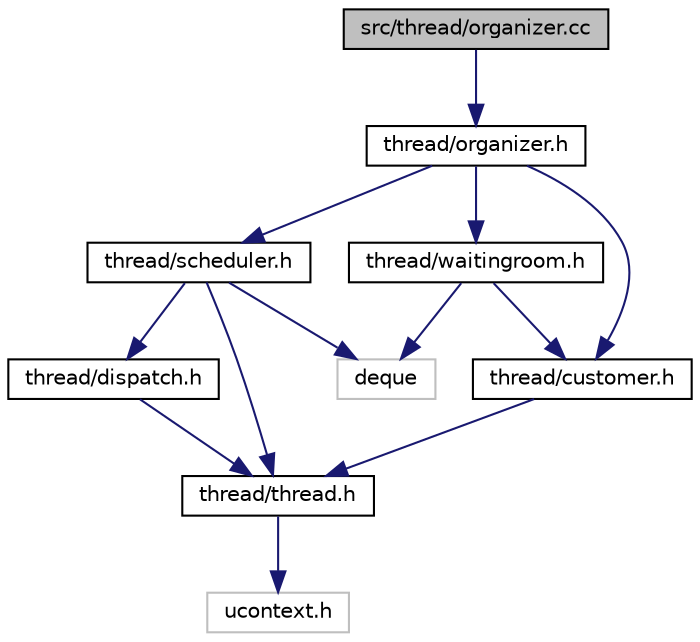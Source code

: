 digraph G
{
  bgcolor="transparent";
  edge [fontname="Helvetica",fontsize="10",labelfontname="Helvetica",labelfontsize="10"];
  node [fontname="Helvetica",fontsize="10",shape=record];
  Node1 [label="src/thread/organizer.cc",height=0.2,width=0.4,color="black", fillcolor="grey75", style="filled" fontcolor="black"];
  Node1 -> Node2 [color="midnightblue",fontsize="10",style="solid",fontname="Helvetica"];
  Node2 [label="thread/organizer.h",height=0.2,width=0.4,color="black",URL="$organizer_8h.html"];
  Node2 -> Node3 [color="midnightblue",fontsize="10",style="solid",fontname="Helvetica"];
  Node3 [label="thread/scheduler.h",height=0.2,width=0.4,color="black",URL="$thread_2scheduler_8h.html"];
  Node3 -> Node4 [color="midnightblue",fontsize="10",style="solid",fontname="Helvetica"];
  Node4 [label="thread/dispatch.h",height=0.2,width=0.4,color="black",URL="$dispatch_8h.html"];
  Node4 -> Node5 [color="midnightblue",fontsize="10",style="solid",fontname="Helvetica"];
  Node5 [label="thread/thread.h",height=0.2,width=0.4,color="black",URL="$thread_8h.html"];
  Node5 -> Node6 [color="midnightblue",fontsize="10",style="solid",fontname="Helvetica"];
  Node6 [label="ucontext.h",height=0.2,width=0.4,color="grey75"];
  Node3 -> Node5 [color="midnightblue",fontsize="10",style="solid",fontname="Helvetica"];
  Node3 -> Node7 [color="midnightblue",fontsize="10",style="solid",fontname="Helvetica"];
  Node7 [label="deque",height=0.2,width=0.4,color="grey75"];
  Node2 -> Node8 [color="midnightblue",fontsize="10",style="solid",fontname="Helvetica"];
  Node8 [label="thread/customer.h",height=0.2,width=0.4,color="black",URL="$customer_8h.html"];
  Node8 -> Node5 [color="midnightblue",fontsize="10",style="solid",fontname="Helvetica"];
  Node2 -> Node9 [color="midnightblue",fontsize="10",style="solid",fontname="Helvetica"];
  Node9 [label="thread/waitingroom.h",height=0.2,width=0.4,color="black",URL="$waitingroom_8h.html"];
  Node9 -> Node8 [color="midnightblue",fontsize="10",style="solid",fontname="Helvetica"];
  Node9 -> Node7 [color="midnightblue",fontsize="10",style="solid",fontname="Helvetica"];
}
